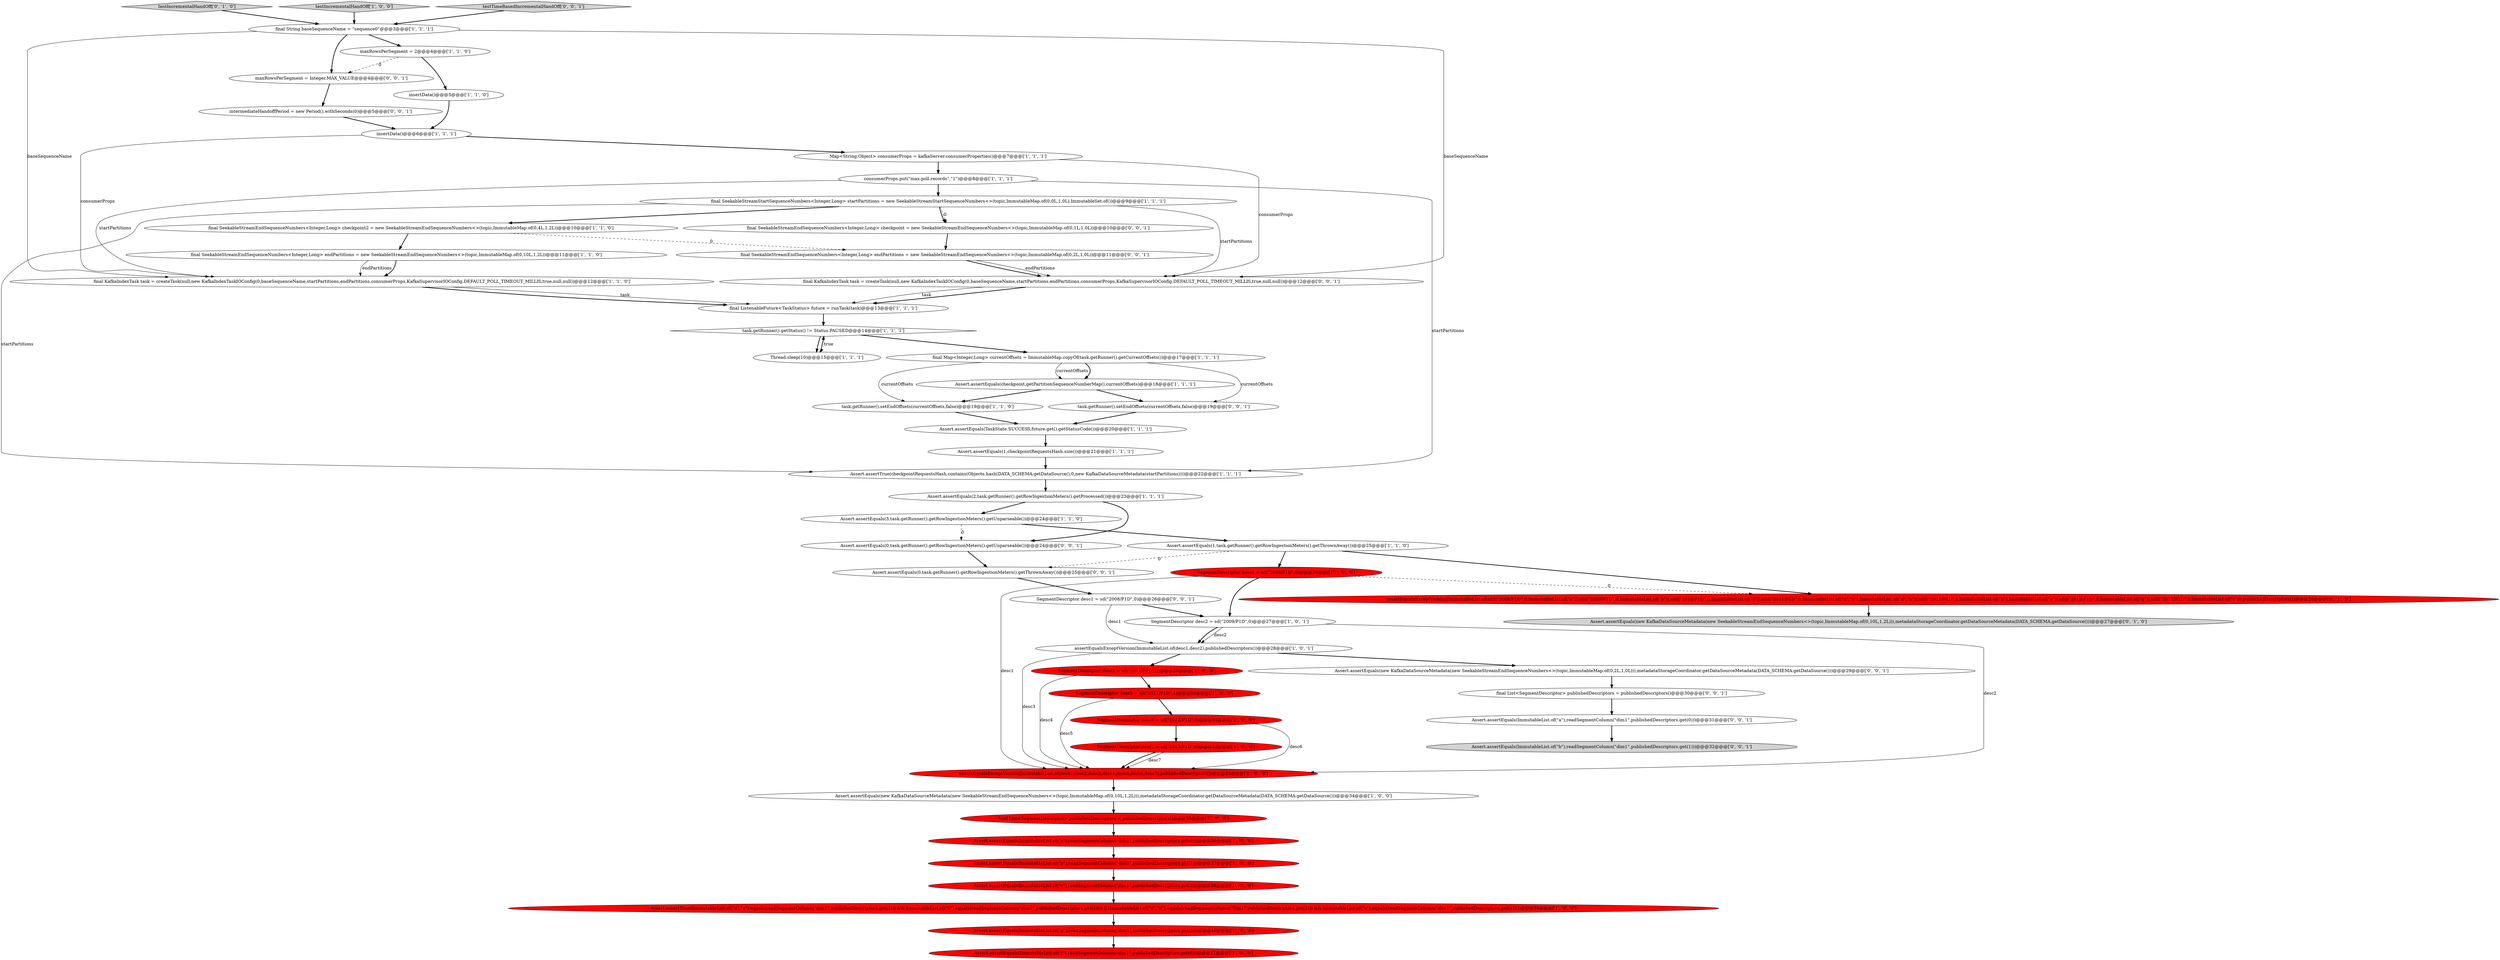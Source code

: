 digraph {
18 [style = filled, label = "final ListenableFuture<TaskStatus> future = runTask(task)@@@13@@@['1', '1', '1']", fillcolor = white, shape = ellipse image = "AAA0AAABBB1BBB"];
23 [style = filled, label = "Assert.assertEquals(ImmutableList.of(\"c\"),readSegmentColumn(\"dim1\",publishedDescriptors.get(2)))@@@38@@@['1', '0', '0']", fillcolor = red, shape = ellipse image = "AAA1AAABBB1BBB"];
9 [style = filled, label = "SegmentDescriptor desc2 = sd(\"2009/P1D\",0)@@@27@@@['1', '0', '1']", fillcolor = white, shape = ellipse image = "AAA0AAABBB1BBB"];
43 [style = filled, label = "final KafkaIndexTask task = createTask(null,new KafkaIndexTaskIOConfig(0,baseSequenceName,startPartitions,endPartitions,consumerProps,KafkaSupervisorIOConfig.DEFAULT_POLL_TIMEOUT_MILLIS,true,null,null))@@@12@@@['0', '0', '1']", fillcolor = white, shape = ellipse image = "AAA0AAABBB3BBB"];
45 [style = filled, label = "SegmentDescriptor desc1 = sd(\"2008/P1D\",0)@@@26@@@['0', '0', '1']", fillcolor = white, shape = ellipse image = "AAA0AAABBB3BBB"];
47 [style = filled, label = "Assert.assertEquals(0,task.getRunner().getRowIngestionMeters().getUnparseable())@@@24@@@['0', '0', '1']", fillcolor = white, shape = ellipse image = "AAA0AAABBB3BBB"];
19 [style = filled, label = "task.getRunner().getStatus() != Status.PAUSED@@@14@@@['1', '1', '1']", fillcolor = white, shape = diamond image = "AAA0AAABBB1BBB"];
27 [style = filled, label = "final KafkaIndexTask task = createTask(null,new KafkaIndexTaskIOConfig(0,baseSequenceName,startPartitions,endPartitions,consumerProps,KafkaSupervisorIOConfig.DEFAULT_POLL_TIMEOUT_MILLIS,true,null,null))@@@12@@@['1', '1', '0']", fillcolor = white, shape = ellipse image = "AAA0AAABBB1BBB"];
36 [style = filled, label = "assertEqualsExceptVersion(ImmutableList.of(desc1,desc2,desc3,desc4,desc5,desc6,desc7),publishedDescriptors())@@@33@@@['1', '0', '0']", fillcolor = red, shape = ellipse image = "AAA1AAABBB1BBB"];
16 [style = filled, label = "final List<SegmentDescriptor> publishedDescriptors = publishedDescriptors()@@@35@@@['1', '0', '0']", fillcolor = red, shape = ellipse image = "AAA1AAABBB1BBB"];
40 [style = filled, label = "testIncrementalHandOff['0', '1', '0']", fillcolor = lightgray, shape = diamond image = "AAA0AAABBB2BBB"];
31 [style = filled, label = "SegmentDescriptor desc7 = sd(\"2013/P1D\",0)@@@32@@@['1', '0', '0']", fillcolor = red, shape = ellipse image = "AAA1AAABBB1BBB"];
3 [style = filled, label = "testIncrementalHandOff['1', '0', '0']", fillcolor = lightgray, shape = diamond image = "AAA0AAABBB1BBB"];
51 [style = filled, label = "Assert.assertEquals(0,task.getRunner().getRowIngestionMeters().getThrownAway())@@@25@@@['0', '0', '1']", fillcolor = white, shape = ellipse image = "AAA0AAABBB3BBB"];
14 [style = filled, label = "Assert.assertEquals(3,task.getRunner().getRowIngestionMeters().getUnparseable())@@@24@@@['1', '1', '0']", fillcolor = white, shape = ellipse image = "AAA0AAABBB1BBB"];
49 [style = filled, label = "Assert.assertEquals(ImmutableList.of(\"a\"),readSegmentColumn(\"dim1\",publishedDescriptors.get(0)))@@@31@@@['0', '0', '1']", fillcolor = white, shape = ellipse image = "AAA0AAABBB3BBB"];
4 [style = filled, label = "Assert.assertEquals(new KafkaDataSourceMetadata(new SeekableStreamEndSequenceNumbers<>(topic,ImmutableMap.of(0,10L,1,2L))),metadataStorageCoordinator.getDataSourceMetadata(DATA_SCHEMA.getDataSource()))@@@34@@@['1', '0', '0']", fillcolor = white, shape = ellipse image = "AAA0AAABBB1BBB"];
8 [style = filled, label = "SegmentDescriptor desc5 = sd(\"2011/P1D\",1)@@@30@@@['1', '0', '0']", fillcolor = red, shape = ellipse image = "AAA1AAABBB1BBB"];
42 [style = filled, label = "testTimeBasedIncrementalHandOff['0', '0', '1']", fillcolor = lightgray, shape = diamond image = "AAA0AAABBB3BBB"];
1 [style = filled, label = "SegmentDescriptor desc4 = sd(\"2011/P1D\",0)@@@29@@@['1', '0', '0']", fillcolor = red, shape = ellipse image = "AAA1AAABBB1BBB"];
24 [style = filled, label = "final Map<Integer,Long> currentOffsets = ImmutableMap.copyOf(task.getRunner().getCurrentOffsets())@@@17@@@['1', '1', '1']", fillcolor = white, shape = ellipse image = "AAA0AAABBB1BBB"];
41 [style = filled, label = "Assert.assertEquals(new KafkaDataSourceMetadata(new SeekableStreamEndSequenceNumbers<>(topic,ImmutableMap.of(0,10L,1,2L))),metadataStorageCoordinator.getDataSourceMetadata(DATA_SCHEMA.getDataSource()))@@@27@@@['0', '1', '0']", fillcolor = lightgray, shape = ellipse image = "AAA0AAABBB2BBB"];
32 [style = filled, label = "Assert.assertEquals(checkpoint.getPartitionSequenceNumberMap(),currentOffsets)@@@18@@@['1', '1', '1']", fillcolor = white, shape = ellipse image = "AAA0AAABBB1BBB"];
28 [style = filled, label = "consumerProps.put(\"max.poll.records\",\"1\")@@@8@@@['1', '1', '1']", fillcolor = white, shape = ellipse image = "AAA0AAABBB1BBB"];
7 [style = filled, label = "SegmentDescriptor desc6 = sd(\"2012/P1D\",0)@@@31@@@['1', '0', '0']", fillcolor = red, shape = ellipse image = "AAA1AAABBB1BBB"];
48 [style = filled, label = "final List<SegmentDescriptor> publishedDescriptors = publishedDescriptors()@@@30@@@['0', '0', '1']", fillcolor = white, shape = ellipse image = "AAA0AAABBB3BBB"];
50 [style = filled, label = "intermediateHandoffPeriod = new Period().withSeconds(0)@@@5@@@['0', '0', '1']", fillcolor = white, shape = ellipse image = "AAA0AAABBB3BBB"];
33 [style = filled, label = "Assert.assertEquals(ImmutableList.of(\"a\"),readSegmentColumn(\"dim1\",publishedDescriptors.get(0)))@@@36@@@['1', '0', '0']", fillcolor = red, shape = ellipse image = "AAA1AAABBB1BBB"];
52 [style = filled, label = "final SeekableStreamEndSequenceNumbers<Integer,Long> endPartitions = new SeekableStreamEndSequenceNumbers<>(topic,ImmutableMap.of(0,2L,1,0L))@@@11@@@['0', '0', '1']", fillcolor = white, shape = ellipse image = "AAA0AAABBB3BBB"];
55 [style = filled, label = "Assert.assertEquals(ImmutableList.of(\"b\"),readSegmentColumn(\"dim1\",publishedDescriptors.get(1)))@@@32@@@['0', '0', '1']", fillcolor = lightgray, shape = ellipse image = "AAA0AAABBB3BBB"];
34 [style = filled, label = "assertEqualsExceptVersion(ImmutableList.of(desc1,desc2),publishedDescriptors())@@@28@@@['1', '0', '1']", fillcolor = white, shape = ellipse image = "AAA0AAABBB1BBB"];
53 [style = filled, label = "task.getRunner().setEndOffsets(currentOffsets,false)@@@19@@@['0', '0', '1']", fillcolor = white, shape = ellipse image = "AAA0AAABBB3BBB"];
6 [style = filled, label = "SegmentDescriptor desc1 = sd(\"2008/P1D\",0)@@@26@@@['1', '0', '0']", fillcolor = red, shape = ellipse image = "AAA1AAABBB1BBB"];
11 [style = filled, label = "Assert.assertEquals(ImmutableList.of(\"g\"),readSegmentColumn(\"dim1\",publishedDescriptors.get(5)))@@@40@@@['1', '0', '0']", fillcolor = red, shape = ellipse image = "AAA1AAABBB1BBB"];
17 [style = filled, label = "final SeekableStreamEndSequenceNumbers<Integer,Long> endPartitions = new SeekableStreamEndSequenceNumbers<>(topic,ImmutableMap.of(0,10L,1,2L))@@@11@@@['1', '1', '0']", fillcolor = white, shape = ellipse image = "AAA0AAABBB1BBB"];
54 [style = filled, label = "Assert.assertEquals(new KafkaDataSourceMetadata(new SeekableStreamEndSequenceNumbers<>(topic,ImmutableMap.of(0,2L,1,0L))),metadataStorageCoordinator.getDataSourceMetadata(DATA_SCHEMA.getDataSource()))@@@29@@@['0', '0', '1']", fillcolor = white, shape = ellipse image = "AAA0AAABBB3BBB"];
5 [style = filled, label = "insertData()@@@6@@@['1', '1', '1']", fillcolor = white, shape = ellipse image = "AAA0AAABBB1BBB"];
22 [style = filled, label = "Assert.assertTrue((ImmutableList.of(\"d\",\"e\").equals(readSegmentColumn(\"dim1\",publishedDescriptors.get(3))) && ImmutableList.of(\"h\").equals(readSegmentColumn(\"dim1\",publishedDescriptors.get(4)))) || (ImmutableList.of(\"d\",\"h\").equals(readSegmentColumn(\"dim1\",publishedDescriptors.get(3))) && ImmutableList.of(\"e\").equals(readSegmentColumn(\"dim1\",publishedDescriptors.get(4)))))@@@39@@@['1', '0', '0']", fillcolor = red, shape = ellipse image = "AAA1AAABBB1BBB"];
10 [style = filled, label = "Assert.assertEquals(1,checkpointRequestsHash.size())@@@21@@@['1', '1', '1']", fillcolor = white, shape = ellipse image = "AAA0AAABBB1BBB"];
13 [style = filled, label = "insertData()@@@5@@@['1', '1', '0']", fillcolor = white, shape = ellipse image = "AAA0AAABBB1BBB"];
21 [style = filled, label = "Thread.sleep(10)@@@15@@@['1', '1', '1']", fillcolor = white, shape = ellipse image = "AAA0AAABBB1BBB"];
46 [style = filled, label = "maxRowsPerSegment = Integer.MAX_VALUE@@@4@@@['0', '0', '1']", fillcolor = white, shape = ellipse image = "AAA0AAABBB3BBB"];
20 [style = filled, label = "Assert.assertTrue(checkpointRequestsHash.contains(Objects.hash(DATA_SCHEMA.getDataSource(),0,new KafkaDataSourceMetadata(startPartitions))))@@@22@@@['1', '1', '1']", fillcolor = white, shape = ellipse image = "AAA0AAABBB1BBB"];
38 [style = filled, label = "Assert.assertEquals(1,task.getRunner().getRowIngestionMeters().getThrownAway())@@@25@@@['1', '1', '0']", fillcolor = white, shape = ellipse image = "AAA0AAABBB1BBB"];
35 [style = filled, label = "Map<String,Object> consumerProps = kafkaServer.consumerProperties()@@@7@@@['1', '1', '1']", fillcolor = white, shape = ellipse image = "AAA0AAABBB1BBB"];
26 [style = filled, label = "Assert.assertEquals(2,task.getRunner().getRowIngestionMeters().getProcessed())@@@23@@@['1', '1', '1']", fillcolor = white, shape = ellipse image = "AAA0AAABBB1BBB"];
15 [style = filled, label = "final SeekableStreamStartSequenceNumbers<Integer,Long> startPartitions = new SeekableStreamStartSequenceNumbers<>(topic,ImmutableMap.of(0,0L,1,0L),ImmutableSet.of())@@@9@@@['1', '1', '1']", fillcolor = white, shape = ellipse image = "AAA0AAABBB1BBB"];
44 [style = filled, label = "final SeekableStreamEndSequenceNumbers<Integer,Long> checkpoint = new SeekableStreamEndSequenceNumbers<>(topic,ImmutableMap.of(0,1L,1,0L))@@@10@@@['0', '0', '1']", fillcolor = white, shape = ellipse image = "AAA0AAABBB3BBB"];
25 [style = filled, label = "Assert.assertEquals(ImmutableList.of(\"b\"),readSegmentColumn(\"dim1\",publishedDescriptors.get(1)))@@@37@@@['1', '0', '0']", fillcolor = red, shape = ellipse image = "AAA1AAABBB1BBB"];
0 [style = filled, label = "Assert.assertEquals(ImmutableList.of(\"f\"),readSegmentColumn(\"dim1\",publishedDescriptors.get(6)))@@@41@@@['1', '0', '0']", fillcolor = red, shape = ellipse image = "AAA1AAABBB1BBB"];
37 [style = filled, label = "Assert.assertEquals(TaskState.SUCCESS,future.get().getStatusCode())@@@20@@@['1', '1', '1']", fillcolor = white, shape = ellipse image = "AAA0AAABBB1BBB"];
29 [style = filled, label = "maxRowsPerSegment = 2@@@4@@@['1', '1', '0']", fillcolor = white, shape = ellipse image = "AAA0AAABBB1BBB"];
30 [style = filled, label = "final SeekableStreamEndSequenceNumbers<Integer,Long> checkpoint2 = new SeekableStreamEndSequenceNumbers<>(topic,ImmutableMap.of(0,4L,1,2L))@@@10@@@['1', '1', '0']", fillcolor = white, shape = ellipse image = "AAA0AAABBB1BBB"];
2 [style = filled, label = "final String baseSequenceName = \"sequence0\"@@@3@@@['1', '1', '1']", fillcolor = white, shape = ellipse image = "AAA0AAABBB1BBB"];
12 [style = filled, label = "task.getRunner().setEndOffsets(currentOffsets,false)@@@19@@@['1', '1', '0']", fillcolor = white, shape = ellipse image = "AAA0AAABBB1BBB"];
39 [style = filled, label = "assertEqualsExceptVersion(ImmutableList.of(sdd(\"2008/P1D\",0,ImmutableList.of(\"a\")),sdd(\"2009/P1D\",0,ImmutableList.of(\"b\")),sdd(\"2010/P1D\",0,ImmutableList.of(\"c\")),sdd(\"2011/P1D\",0,ImmutableList.of(\"d\",\"e\"),ImmutableList.of(\"d\",\"h\")),sdd(\"2011/P1D\",1,ImmutableList.of(\"h\"),ImmutableList.of(\"e\")),sdd(\"2012/P1D\",0,ImmutableList.of(\"g\")),sdd(\"2013/P1D\",0,ImmutableList.of(\"f\"))),publishedDescriptors())@@@26@@@['0', '1', '0']", fillcolor = red, shape = ellipse image = "AAA1AAABBB2BBB"];
32->53 [style = bold, label=""];
40->2 [style = bold, label=""];
28->20 [style = solid, label="startPartitions"];
32->12 [style = bold, label=""];
20->26 [style = bold, label=""];
17->27 [style = solid, label="endPartitions"];
27->18 [style = solid, label="task"];
24->12 [style = solid, label="currentOffsets"];
24->32 [style = bold, label=""];
2->43 [style = solid, label="baseSequenceName"];
29->46 [style = dashed, label="0"];
7->31 [style = bold, label=""];
24->32 [style = solid, label="currentOffsets"];
43->18 [style = bold, label=""];
8->36 [style = solid, label="desc5"];
38->39 [style = bold, label=""];
45->34 [style = solid, label="desc1"];
31->36 [style = solid, label="desc7"];
19->24 [style = bold, label=""];
49->55 [style = bold, label=""];
34->36 [style = solid, label="desc3"];
30->52 [style = dashed, label="0"];
23->22 [style = bold, label=""];
50->5 [style = bold, label=""];
43->18 [style = solid, label="task"];
33->25 [style = bold, label=""];
47->51 [style = bold, label=""];
15->43 [style = solid, label="startPartitions"];
1->36 [style = solid, label="desc4"];
9->36 [style = solid, label="desc2"];
17->27 [style = bold, label=""];
46->50 [style = bold, label=""];
4->16 [style = bold, label=""];
48->49 [style = bold, label=""];
6->36 [style = solid, label="desc1"];
42->2 [style = bold, label=""];
21->19 [style = bold, label=""];
14->47 [style = dashed, label="0"];
36->4 [style = bold, label=""];
18->19 [style = bold, label=""];
26->14 [style = bold, label=""];
26->47 [style = bold, label=""];
34->54 [style = bold, label=""];
14->38 [style = bold, label=""];
19->21 [style = dotted, label="true"];
12->37 [style = bold, label=""];
38->6 [style = bold, label=""];
35->28 [style = bold, label=""];
3->2 [style = bold, label=""];
16->33 [style = bold, label=""];
38->51 [style = dashed, label="0"];
13->5 [style = bold, label=""];
39->41 [style = bold, label=""];
28->27 [style = solid, label="startPartitions"];
22->11 [style = bold, label=""];
27->18 [style = bold, label=""];
30->17 [style = bold, label=""];
1->8 [style = bold, label=""];
37->10 [style = bold, label=""];
2->27 [style = solid, label="baseSequenceName"];
15->44 [style = bold, label=""];
31->36 [style = bold, label=""];
5->27 [style = solid, label="consumerProps"];
29->13 [style = bold, label=""];
53->37 [style = bold, label=""];
52->43 [style = bold, label=""];
51->45 [style = bold, label=""];
9->34 [style = solid, label="desc2"];
5->35 [style = bold, label=""];
45->9 [style = bold, label=""];
19->21 [style = bold, label=""];
2->46 [style = bold, label=""];
10->20 [style = bold, label=""];
28->15 [style = bold, label=""];
25->23 [style = bold, label=""];
34->1 [style = bold, label=""];
24->53 [style = solid, label="currentOffsets"];
52->43 [style = solid, label="endPartitions"];
54->48 [style = bold, label=""];
15->44 [style = dashed, label="0"];
15->30 [style = bold, label=""];
8->7 [style = bold, label=""];
11->0 [style = bold, label=""];
7->36 [style = solid, label="desc6"];
44->52 [style = bold, label=""];
6->9 [style = bold, label=""];
2->29 [style = bold, label=""];
35->43 [style = solid, label="consumerProps"];
15->20 [style = solid, label="startPartitions"];
6->39 [style = dashed, label="0"];
9->34 [style = bold, label=""];
}
